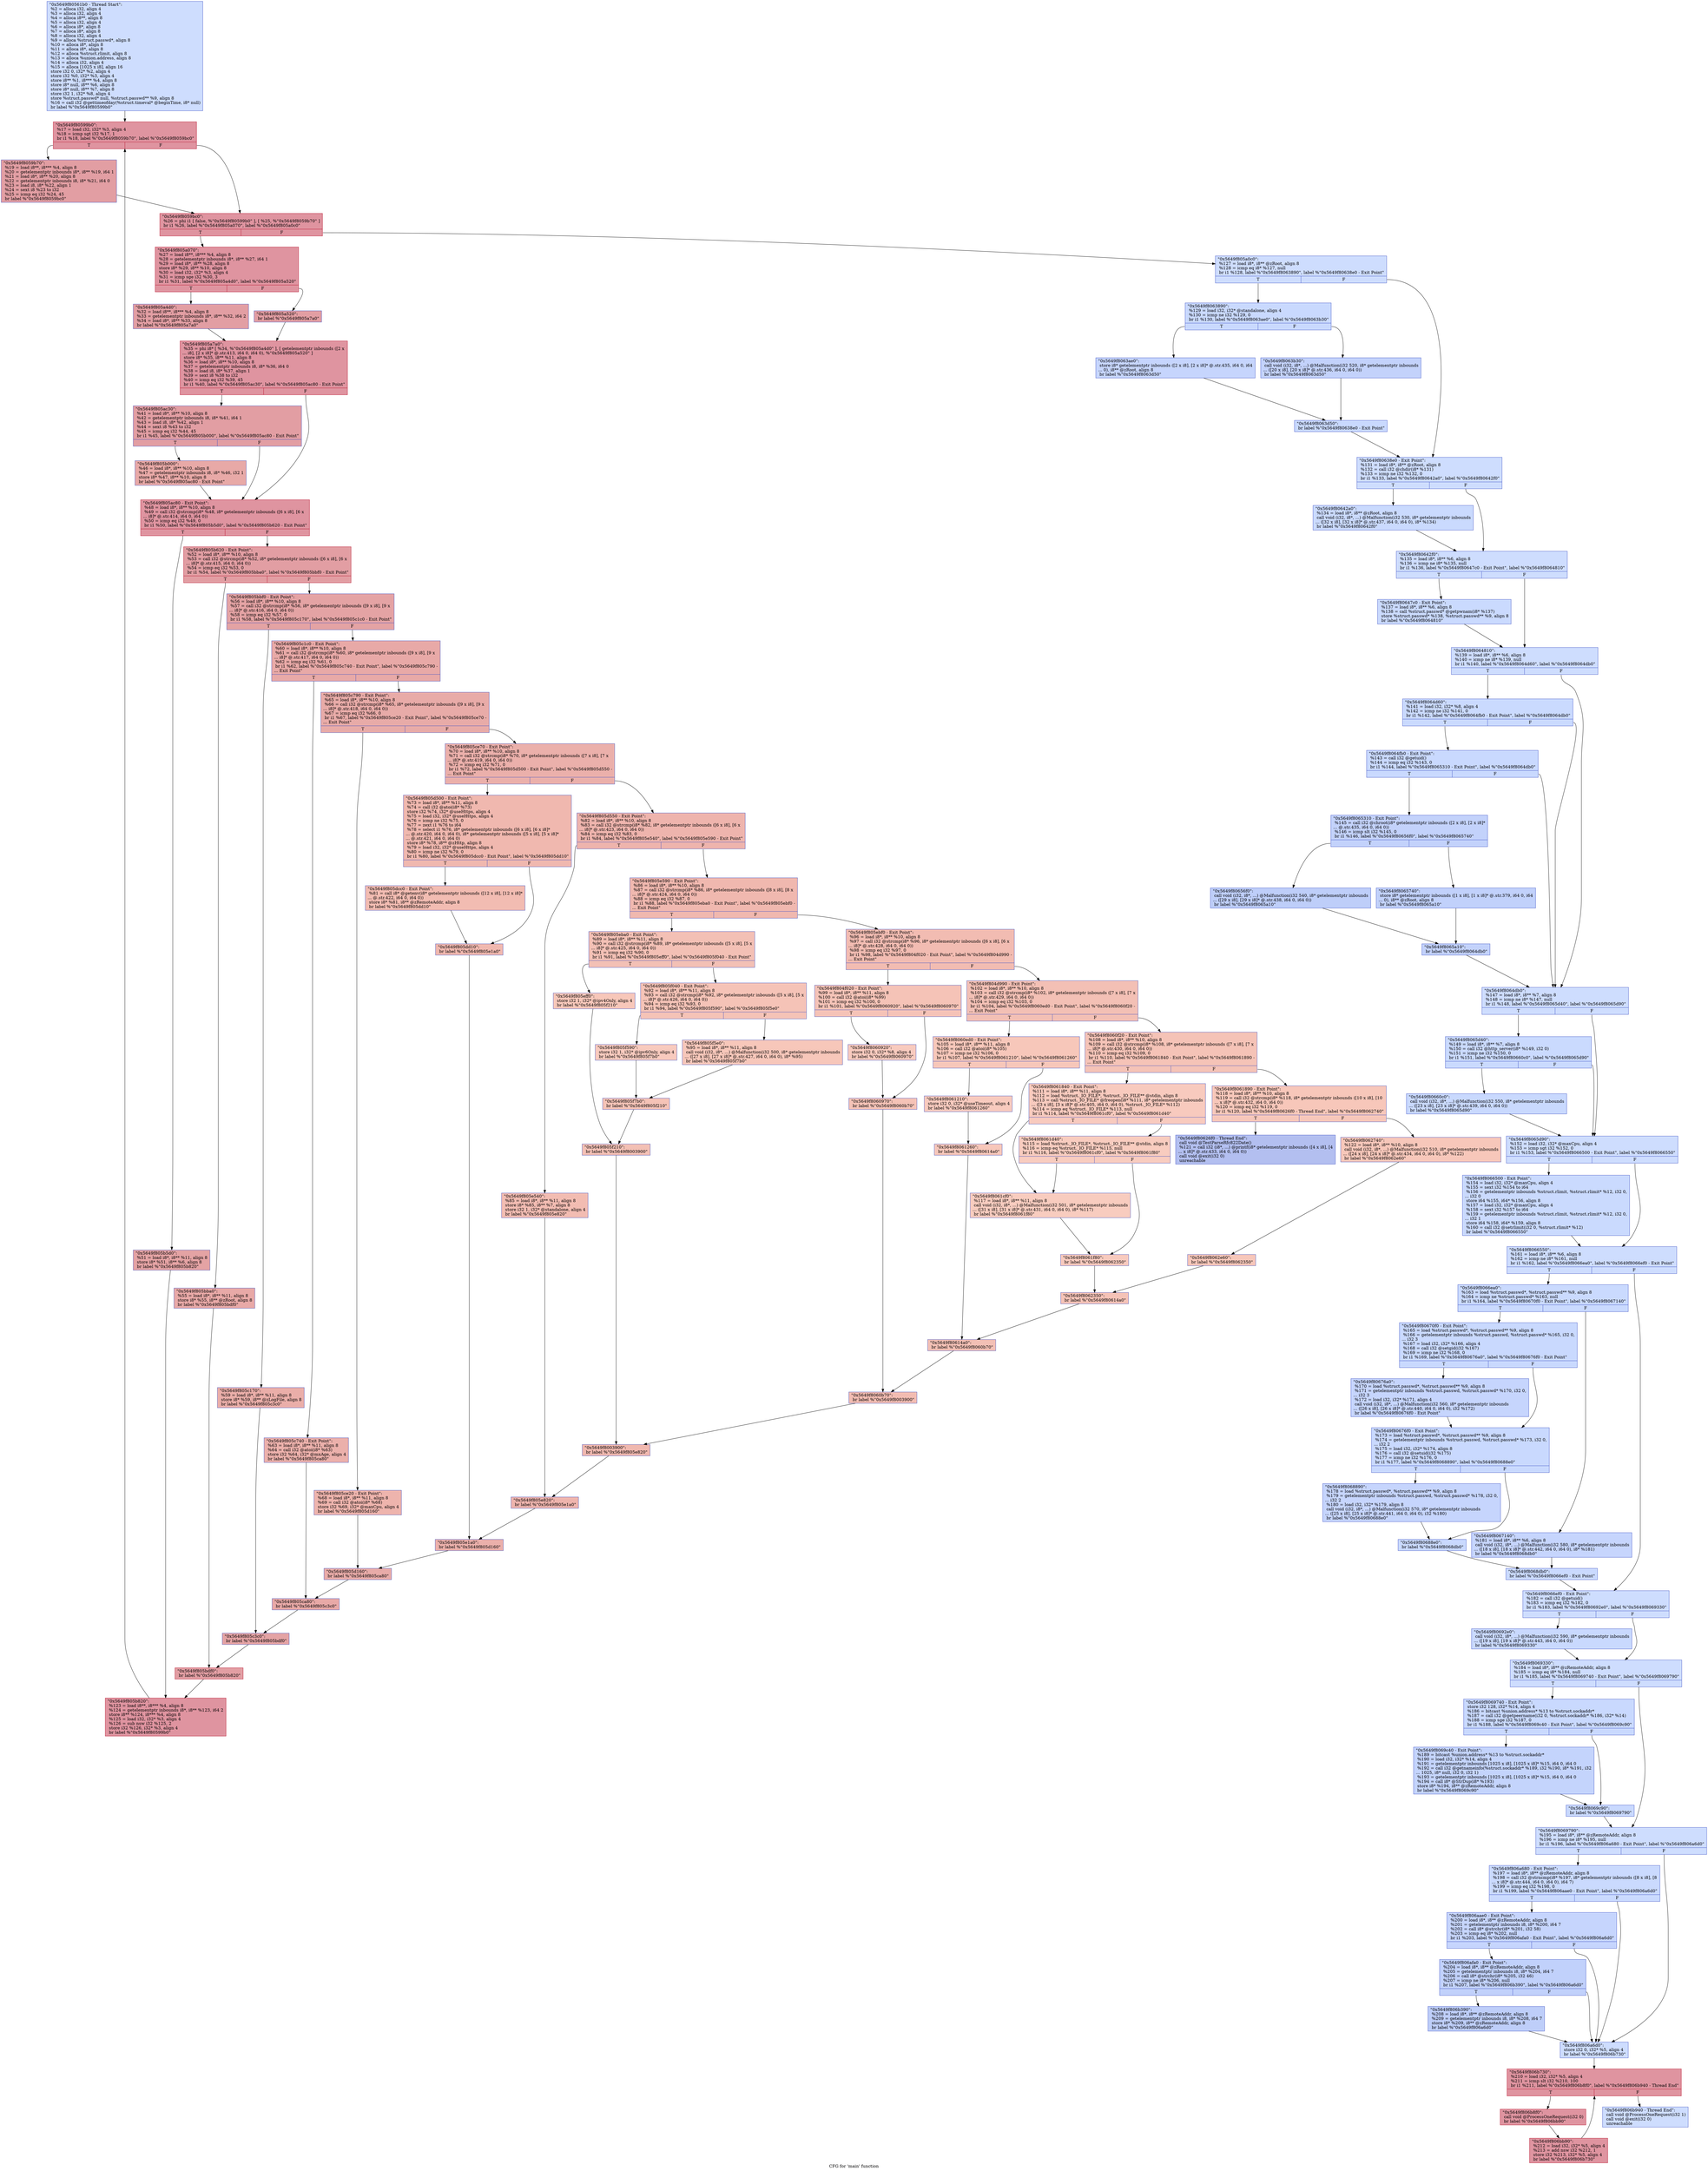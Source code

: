 digraph "CFG for 'main' function" {
	label="CFG for 'main' function";

	Node0x5649f80561b0 [shape=record,color="#3d50c3ff", style=filled, fillcolor="#8fb1fe70",label="{\"0x5649f80561b0 - Thread Start\":\l  %2 = alloca i32, align 4\l  %3 = alloca i32, align 4\l  %4 = alloca i8**, align 8\l  %5 = alloca i32, align 4\l  %6 = alloca i8*, align 8\l  %7 = alloca i8*, align 8\l  %8 = alloca i32, align 4\l  %9 = alloca %struct.passwd*, align 8\l  %10 = alloca i8*, align 8\l  %11 = alloca i8*, align 8\l  %12 = alloca %struct.rlimit, align 8\l  %13 = alloca %union.address, align 8\l  %14 = alloca i32, align 4\l  %15 = alloca [1025 x i8], align 16\l  store i32 0, i32* %2, align 4\l  store i32 %0, i32* %3, align 4\l  store i8** %1, i8*** %4, align 8\l  store i8* null, i8** %6, align 8\l  store i8* null, i8** %7, align 8\l  store i32 1, i32* %8, align 4\l  store %struct.passwd* null, %struct.passwd** %9, align 8\l  %16 = call i32 @gettimeofday(%struct.timeval* @beginTime, i8* null)\l  br label %\"0x5649f80599b0\"\l}"];
	Node0x5649f80561b0 -> Node0x5649f80599b0;
	Node0x5649f80599b0 [shape=record,color="#b70d28ff", style=filled, fillcolor="#b70d2870",label="{\"0x5649f80599b0\":                                 \l  %17 = load i32, i32* %3, align 4\l  %18 = icmp sgt i32 %17, 1\l  br i1 %18, label %\"0x5649f8059b70\", label %\"0x5649f8059bc0\"\l|{<s0>T|<s1>F}}"];
	Node0x5649f80599b0:s0 -> Node0x5649f8059b70;
	Node0x5649f80599b0:s1 -> Node0x5649f8059bc0;
	Node0x5649f8059b70 [shape=record,color="#3d50c3ff", style=filled, fillcolor="#be242e70",label="{\"0x5649f8059b70\":                                 \l  %19 = load i8**, i8*** %4, align 8\l  %20 = getelementptr inbounds i8*, i8** %19, i64 1\l  %21 = load i8*, i8** %20, align 8\l  %22 = getelementptr inbounds i8, i8* %21, i64 0\l  %23 = load i8, i8* %22, align 1\l  %24 = sext i8 %23 to i32\l  %25 = icmp eq i32 %24, 45\l  br label %\"0x5649f8059bc0\"\l}"];
	Node0x5649f8059b70 -> Node0x5649f8059bc0;
	Node0x5649f8059bc0 [shape=record,color="#b70d28ff", style=filled, fillcolor="#b70d2870",label="{\"0x5649f8059bc0\":                                 \l  %26 = phi i1 [ false, %\"0x5649f80599b0\" ], [ %25, %\"0x5649f8059b70\" ]\l  br i1 %26, label %\"0x5649f805a070\", label %\"0x5649f805a0c0\"\l|{<s0>T|<s1>F}}"];
	Node0x5649f8059bc0:s0 -> Node0x5649f805a070;
	Node0x5649f8059bc0:s1 -> Node0x5649f805a0c0;
	Node0x5649f805a070 [shape=record,color="#b70d28ff", style=filled, fillcolor="#b70d2870",label="{\"0x5649f805a070\":                                 \l  %27 = load i8**, i8*** %4, align 8\l  %28 = getelementptr inbounds i8*, i8** %27, i64 1\l  %29 = load i8*, i8** %28, align 8\l  store i8* %29, i8** %10, align 8\l  %30 = load i32, i32* %3, align 4\l  %31 = icmp sge i32 %30, 3\l  br i1 %31, label %\"0x5649f805a4d0\", label %\"0x5649f805a520\"\l|{<s0>T|<s1>F}}"];
	Node0x5649f805a070:s0 -> Node0x5649f805a4d0;
	Node0x5649f805a070:s1 -> Node0x5649f805a520;
	Node0x5649f805a4d0 [shape=record,color="#3d50c3ff", style=filled, fillcolor="#be242e70",label="{\"0x5649f805a4d0\":                                 \l  %32 = load i8**, i8*** %4, align 8\l  %33 = getelementptr inbounds i8*, i8** %32, i64 2\l  %34 = load i8*, i8** %33, align 8\l  br label %\"0x5649f805a7a0\"\l}"];
	Node0x5649f805a4d0 -> Node0x5649f805a7a0;
	Node0x5649f805a520 [shape=record,color="#3d50c3ff", style=filled, fillcolor="#be242e70",label="{\"0x5649f805a520\":                                 \l  br label %\"0x5649f805a7a0\"\l}"];
	Node0x5649f805a520 -> Node0x5649f805a7a0;
	Node0x5649f805a7a0 [shape=record,color="#b70d28ff", style=filled, fillcolor="#b70d2870",label="{\"0x5649f805a7a0\":                                 \l  %35 = phi i8* [ %34, %\"0x5649f805a4d0\" ], [ getelementptr inbounds ([2 x\l... i8], [2 x i8]* @.str.413, i64 0, i64 0), %\"0x5649f805a520\" ]\l  store i8* %35, i8** %11, align 8\l  %36 = load i8*, i8** %10, align 8\l  %37 = getelementptr inbounds i8, i8* %36, i64 0\l  %38 = load i8, i8* %37, align 1\l  %39 = sext i8 %38 to i32\l  %40 = icmp eq i32 %39, 45\l  br i1 %40, label %\"0x5649f805ac30\", label %\"0x5649f805ac80 - Exit Point\"\l|{<s0>T|<s1>F}}"];
	Node0x5649f805a7a0:s0 -> Node0x5649f805ac30;
	Node0x5649f805a7a0:s1 -> Node0x5649f805ac80;
	Node0x5649f805ac30 [shape=record,color="#3d50c3ff", style=filled, fillcolor="#be242e70",label="{\"0x5649f805ac30\":                                 \l  %41 = load i8*, i8** %10, align 8\l  %42 = getelementptr inbounds i8, i8* %41, i64 1\l  %43 = load i8, i8* %42, align 1\l  %44 = sext i8 %43 to i32\l  %45 = icmp eq i32 %44, 45\l  br i1 %45, label %\"0x5649f805b000\", label %\"0x5649f805ac80 - Exit Point\"\l|{<s0>T|<s1>F}}"];
	Node0x5649f805ac30:s0 -> Node0x5649f805b000;
	Node0x5649f805ac30:s1 -> Node0x5649f805ac80;
	Node0x5649f805b000 [shape=record,color="#3d50c3ff", style=filled, fillcolor="#ca3b3770",label="{\"0x5649f805b000\":                                 \l  %46 = load i8*, i8** %10, align 8\l  %47 = getelementptr inbounds i8, i8* %46, i32 1\l  store i8* %47, i8** %10, align 8\l  br label %\"0x5649f805ac80 - Exit Point\"\l}"];
	Node0x5649f805b000 -> Node0x5649f805ac80;
	Node0x5649f805ac80 [shape=record,color="#b70d28ff", style=filled, fillcolor="#b70d2870",label="{\"0x5649f805ac80 - Exit Point\":                    \l  %48 = load i8*, i8** %10, align 8\l  %49 = call i32 @strcmp(i8* %48, i8* getelementptr inbounds ([6 x i8], [6 x\l... i8]* @.str.414, i64 0, i64 0))\l  %50 = icmp eq i32 %49, 0\l  br i1 %50, label %\"0x5649f805b5d0\", label %\"0x5649f805b620 - Exit Point\"\l|{<s0>T|<s1>F}}"];
	Node0x5649f805ac80:s0 -> Node0x5649f805b5d0;
	Node0x5649f805ac80:s1 -> Node0x5649f805b620;
	Node0x5649f805b5d0 [shape=record,color="#3d50c3ff", style=filled, fillcolor="#c32e3170",label="{\"0x5649f805b5d0\":                                 \l  %51 = load i8*, i8** %11, align 8\l  store i8* %51, i8** %6, align 8\l  br label %\"0x5649f805b820\"\l}"];
	Node0x5649f805b5d0 -> Node0x5649f805b820;
	Node0x5649f805b620 [shape=record,color="#b70d28ff", style=filled, fillcolor="#be242e70",label="{\"0x5649f805b620 - Exit Point\":                    \l  %52 = load i8*, i8** %10, align 8\l  %53 = call i32 @strcmp(i8* %52, i8* getelementptr inbounds ([6 x i8], [6 x\l... i8]* @.str.415, i64 0, i64 0))\l  %54 = icmp eq i32 %53, 0\l  br i1 %54, label %\"0x5649f805bba0\", label %\"0x5649f805bbf0 - Exit Point\"\l|{<s0>T|<s1>F}}"];
	Node0x5649f805b620:s0 -> Node0x5649f805bba0;
	Node0x5649f805b620:s1 -> Node0x5649f805bbf0;
	Node0x5649f805bba0 [shape=record,color="#3d50c3ff", style=filled, fillcolor="#ca3b3770",label="{\"0x5649f805bba0\":                                 \l  %55 = load i8*, i8** %11, align 8\l  store i8* %55, i8** @zRoot, align 8\l  br label %\"0x5649f805bdf0\"\l}"];
	Node0x5649f805bba0 -> Node0x5649f805bdf0;
	Node0x5649f805bbf0 [shape=record,color="#3d50c3ff", style=filled, fillcolor="#c32e3170",label="{\"0x5649f805bbf0 - Exit Point\":                    \l  %56 = load i8*, i8** %10, align 8\l  %57 = call i32 @strcmp(i8* %56, i8* getelementptr inbounds ([9 x i8], [9 x\l... i8]* @.str.416, i64 0, i64 0))\l  %58 = icmp eq i32 %57, 0\l  br i1 %58, label %\"0x5649f805c170\", label %\"0x5649f805c1c0 - Exit Point\"\l|{<s0>T|<s1>F}}"];
	Node0x5649f805bbf0:s0 -> Node0x5649f805c170;
	Node0x5649f805bbf0:s1 -> Node0x5649f805c1c0;
	Node0x5649f805c170 [shape=record,color="#3d50c3ff", style=filled, fillcolor="#d0473d70",label="{\"0x5649f805c170\":                                 \l  %59 = load i8*, i8** %11, align 8\l  store i8* %59, i8** @zLogFile, align 8\l  br label %\"0x5649f805c3c0\"\l}"];
	Node0x5649f805c170 -> Node0x5649f805c3c0;
	Node0x5649f805c1c0 [shape=record,color="#3d50c3ff", style=filled, fillcolor="#ca3b3770",label="{\"0x5649f805c1c0 - Exit Point\":                    \l  %60 = load i8*, i8** %10, align 8\l  %61 = call i32 @strcmp(i8* %60, i8* getelementptr inbounds ([9 x i8], [9 x\l... i8]* @.str.417, i64 0, i64 0))\l  %62 = icmp eq i32 %61, 0\l  br i1 %62, label %\"0x5649f805c740 - Exit Point\", label %\"0x5649f805c790 -\l... Exit Point\"\l|{<s0>T|<s1>F}}"];
	Node0x5649f805c1c0:s0 -> Node0x5649f805c740;
	Node0x5649f805c1c0:s1 -> Node0x5649f805c790;
	Node0x5649f805c740 [shape=record,color="#3d50c3ff", style=filled, fillcolor="#d24b4070",label="{\"0x5649f805c740 - Exit Point\":                    \l  %63 = load i8*, i8** %11, align 8\l  %64 = call i32 @atoi(i8* %63)\l  store i32 %64, i32* @mxAge, align 4\l  br label %\"0x5649f805ca80\"\l}"];
	Node0x5649f805c740 -> Node0x5649f805ca80;
	Node0x5649f805c790 [shape=record,color="#3d50c3ff", style=filled, fillcolor="#cc403a70",label="{\"0x5649f805c790 - Exit Point\":                    \l  %65 = load i8*, i8** %10, align 8\l  %66 = call i32 @strcmp(i8* %65, i8* getelementptr inbounds ([9 x i8], [9 x\l... i8]* @.str.418, i64 0, i64 0))\l  %67 = icmp eq i32 %66, 0\l  br i1 %67, label %\"0x5649f805ce20 - Exit Point\", label %\"0x5649f805ce70 -\l... Exit Point\"\l|{<s0>T|<s1>F}}"];
	Node0x5649f805c790:s0 -> Node0x5649f805ce20;
	Node0x5649f805c790:s1 -> Node0x5649f805ce70;
	Node0x5649f805ce20 [shape=record,color="#3d50c3ff", style=filled, fillcolor="#d8564670",label="{\"0x5649f805ce20 - Exit Point\":                    \l  %68 = load i8*, i8** %11, align 8\l  %69 = call i32 @atoi(i8* %68)\l  store i32 %69, i32* @maxCpu, align 4\l  br label %\"0x5649f805d160\"\l}"];
	Node0x5649f805ce20 -> Node0x5649f805d160;
	Node0x5649f805ce70 [shape=record,color="#3d50c3ff", style=filled, fillcolor="#d24b4070",label="{\"0x5649f805ce70 - Exit Point\":                    \l  %70 = load i8*, i8** %10, align 8\l  %71 = call i32 @strcmp(i8* %70, i8* getelementptr inbounds ([7 x i8], [7 x\l... i8]* @.str.419, i64 0, i64 0))\l  %72 = icmp eq i32 %71, 0\l  br i1 %72, label %\"0x5649f805d500 - Exit Point\", label %\"0x5649f805d550 -\l... Exit Point\"\l|{<s0>T|<s1>F}}"];
	Node0x5649f805ce70:s0 -> Node0x5649f805d500;
	Node0x5649f805ce70:s1 -> Node0x5649f805d550;
	Node0x5649f805d500 [shape=record,color="#3d50c3ff", style=filled, fillcolor="#dc5d4a70",label="{\"0x5649f805d500 - Exit Point\":                    \l  %73 = load i8*, i8** %11, align 8\l  %74 = call i32 @atoi(i8* %73)\l  store i32 %74, i32* @useHttps, align 4\l  %75 = load i32, i32* @useHttps, align 4\l  %76 = icmp ne i32 %75, 0\l  %77 = zext i1 %76 to i64\l  %78 = select i1 %76, i8* getelementptr inbounds ([6 x i8], [6 x i8]*\l... @.str.420, i64 0, i64 0), i8* getelementptr inbounds ([5 x i8], [5 x i8]*\l... @.str.421, i64 0, i64 0)\l  store i8* %78, i8** @zHttp, align 8\l  %79 = load i32, i32* @useHttps, align 4\l  %80 = icmp ne i32 %79, 0\l  br i1 %80, label %\"0x5649f805dcc0 - Exit Point\", label %\"0x5649f805dd10\"\l|{<s0>T|<s1>F}}"];
	Node0x5649f805d500:s0 -> Node0x5649f805dcc0;
	Node0x5649f805d500:s1 -> Node0x5649f805dd10;
	Node0x5649f805dcc0 [shape=record,color="#3d50c3ff", style=filled, fillcolor="#e1675170",label="{\"0x5649f805dcc0 - Exit Point\":                    \l  %81 = call i8* @getenv(i8* getelementptr inbounds ([12 x i8], [12 x i8]*\l... @.str.422, i64 0, i64 0))\l  store i8* %81, i8** @zRemoteAddr, align 8\l  br label %\"0x5649f805dd10\"\l}"];
	Node0x5649f805dcc0 -> Node0x5649f805dd10;
	Node0x5649f805dd10 [shape=record,color="#3d50c3ff", style=filled, fillcolor="#dc5d4a70",label="{\"0x5649f805dd10\":                                 \l  br label %\"0x5649f805e1a0\"\l}"];
	Node0x5649f805dd10 -> Node0x5649f805e1a0;
	Node0x5649f805d550 [shape=record,color="#3d50c3ff", style=filled, fillcolor="#d8564670",label="{\"0x5649f805d550 - Exit Point\":                    \l  %82 = load i8*, i8** %10, align 8\l  %83 = call i32 @strcmp(i8* %82, i8* getelementptr inbounds ([6 x i8], [6 x\l... i8]* @.str.423, i64 0, i64 0))\l  %84 = icmp eq i32 %83, 0\l  br i1 %84, label %\"0x5649f805e540\", label %\"0x5649f805e590 - Exit Point\"\l|{<s0>T|<s1>F}}"];
	Node0x5649f805d550:s0 -> Node0x5649f805e540;
	Node0x5649f805d550:s1 -> Node0x5649f805e590;
	Node0x5649f805e540 [shape=record,color="#3d50c3ff", style=filled, fillcolor="#e1675170",label="{\"0x5649f805e540\":                                 \l  %85 = load i8*, i8** %11, align 8\l  store i8* %85, i8** %7, align 8\l  store i32 1, i32* @standalone, align 4\l  br label %\"0x5649f805e820\"\l}"];
	Node0x5649f805e540 -> Node0x5649f805e820;
	Node0x5649f805e590 [shape=record,color="#3d50c3ff", style=filled, fillcolor="#dc5d4a70",label="{\"0x5649f805e590 - Exit Point\":                    \l  %86 = load i8*, i8** %10, align 8\l  %87 = call i32 @strcmp(i8* %86, i8* getelementptr inbounds ([8 x i8], [8 x\l... i8]* @.str.424, i64 0, i64 0))\l  %88 = icmp eq i32 %87, 0\l  br i1 %88, label %\"0x5649f805eba0 - Exit Point\", label %\"0x5649f805ebf0 -\l... Exit Point\"\l|{<s0>T|<s1>F}}"];
	Node0x5649f805e590:s0 -> Node0x5649f805eba0;
	Node0x5649f805e590:s1 -> Node0x5649f805ebf0;
	Node0x5649f805eba0 [shape=record,color="#3d50c3ff", style=filled, fillcolor="#e5705870",label="{\"0x5649f805eba0 - Exit Point\":                    \l  %89 = load i8*, i8** %11, align 8\l  %90 = call i32 @strcmp(i8* %89, i8* getelementptr inbounds ([5 x i8], [5 x\l... i8]* @.str.425, i64 0, i64 0))\l  %91 = icmp eq i32 %90, 0\l  br i1 %91, label %\"0x5649f805eff0\", label %\"0x5649f805f040 - Exit Point\"\l|{<s0>T|<s1>F}}"];
	Node0x5649f805eba0:s0 -> Node0x5649f805eff0;
	Node0x5649f805eba0:s1 -> Node0x5649f805f040;
	Node0x5649f805eff0 [shape=record,color="#3d50c3ff", style=filled, fillcolor="#ec7f6370",label="{\"0x5649f805eff0\":                                 \l  store i32 1, i32* @ipv4Only, align 4\l  br label %\"0x5649f805f210\"\l}"];
	Node0x5649f805eff0 -> Node0x5649f805f210;
	Node0x5649f805f040 [shape=record,color="#3d50c3ff", style=filled, fillcolor="#e8765c70",label="{\"0x5649f805f040 - Exit Point\":                    \l  %92 = load i8*, i8** %11, align 8\l  %93 = call i32 @strcmp(i8* %92, i8* getelementptr inbounds ([5 x i8], [5 x\l... i8]* @.str.426, i64 0, i64 0))\l  %94 = icmp eq i32 %93, 0\l  br i1 %94, label %\"0x5649f805f590\", label %\"0x5649f805f5e0\"\l|{<s0>T|<s1>F}}"];
	Node0x5649f805f040:s0 -> Node0x5649f805f590;
	Node0x5649f805f040:s1 -> Node0x5649f805f5e0;
	Node0x5649f805f590 [shape=record,color="#3d50c3ff", style=filled, fillcolor="#ef886b70",label="{\"0x5649f805f590\":                                 \l  store i32 1, i32* @ipv6Only, align 4\l  br label %\"0x5649f805f7b0\"\l}"];
	Node0x5649f805f590 -> Node0x5649f805f7b0;
	Node0x5649f805f5e0 [shape=record,color="#3d50c3ff", style=filled, fillcolor="#ec7f6370",label="{\"0x5649f805f5e0\":                                 \l  %95 = load i8*, i8** %11, align 8\l  call void (i32, i8*, ...) @Malfunction(i32 500, i8* getelementptr inbounds\l... ([27 x i8], [27 x i8]* @.str.427, i64 0, i64 0), i8* %95)\l  br label %\"0x5649f805f7b0\"\l}"];
	Node0x5649f805f5e0 -> Node0x5649f805f7b0;
	Node0x5649f805f7b0 [shape=record,color="#3d50c3ff", style=filled, fillcolor="#e8765c70",label="{\"0x5649f805f7b0\":                                 \l  br label %\"0x5649f805f210\"\l}"];
	Node0x5649f805f7b0 -> Node0x5649f805f210;
	Node0x5649f805f210 [shape=record,color="#3d50c3ff", style=filled, fillcolor="#e5705870",label="{\"0x5649f805f210\":                                 \l  br label %\"0x5649f8003900\"\l}"];
	Node0x5649f805f210 -> Node0x5649f8003900;
	Node0x5649f805ebf0 [shape=record,color="#3d50c3ff", style=filled, fillcolor="#e1675170",label="{\"0x5649f805ebf0 - Exit Point\":                    \l  %96 = load i8*, i8** %10, align 8\l  %97 = call i32 @strcmp(i8* %96, i8* getelementptr inbounds ([6 x i8], [6 x\l... i8]* @.str.428, i64 0, i64 0))\l  %98 = icmp eq i32 %97, 0\l  br i1 %98, label %\"0x5649f804f020 - Exit Point\", label %\"0x5649f804d990 -\l... Exit Point\"\l|{<s0>T|<s1>F}}"];
	Node0x5649f805ebf0:s0 -> Node0x5649f804f020;
	Node0x5649f805ebf0:s1 -> Node0x5649f804d990;
	Node0x5649f804f020 [shape=record,color="#3d50c3ff", style=filled, fillcolor="#e8765c70",label="{\"0x5649f804f020 - Exit Point\":                    \l  %99 = load i8*, i8** %11, align 8\l  %100 = call i32 @atoi(i8* %99)\l  %101 = icmp eq i32 %100, 0\l  br i1 %101, label %\"0x5649f8060920\", label %\"0x5649f8060970\"\l|{<s0>T|<s1>F}}"];
	Node0x5649f804f020:s0 -> Node0x5649f8060920;
	Node0x5649f804f020:s1 -> Node0x5649f8060970;
	Node0x5649f8060920 [shape=record,color="#3d50c3ff", style=filled, fillcolor="#ef886b70",label="{\"0x5649f8060920\":                                 \l  store i32 0, i32* %8, align 4\l  br label %\"0x5649f8060970\"\l}"];
	Node0x5649f8060920 -> Node0x5649f8060970;
	Node0x5649f8060970 [shape=record,color="#3d50c3ff", style=filled, fillcolor="#e8765c70",label="{\"0x5649f8060970\":                                 \l  br label %\"0x5649f8060b70\"\l}"];
	Node0x5649f8060970 -> Node0x5649f8060b70;
	Node0x5649f804d990 [shape=record,color="#3d50c3ff", style=filled, fillcolor="#e5705870",label="{\"0x5649f804d990 - Exit Point\":                    \l  %102 = load i8*, i8** %10, align 8\l  %103 = call i32 @strcmp(i8* %102, i8* getelementptr inbounds ([7 x i8], [7 x\l... i8]* @.str.429, i64 0, i64 0))\l  %104 = icmp eq i32 %103, 0\l  br i1 %104, label %\"0x5649f8060ed0 - Exit Point\", label %\"0x5649f8060f20 -\l... Exit Point\"\l|{<s0>T|<s1>F}}"];
	Node0x5649f804d990:s0 -> Node0x5649f8060ed0;
	Node0x5649f804d990:s1 -> Node0x5649f8060f20;
	Node0x5649f8060ed0 [shape=record,color="#3d50c3ff", style=filled, fillcolor="#ec7f6370",label="{\"0x5649f8060ed0 - Exit Point\":                    \l  %105 = load i8*, i8** %11, align 8\l  %106 = call i32 @atoi(i8* %105)\l  %107 = icmp ne i32 %106, 0\l  br i1 %107, label %\"0x5649f8061210\", label %\"0x5649f8061260\"\l|{<s0>T|<s1>F}}"];
	Node0x5649f8060ed0:s0 -> Node0x5649f8061210;
	Node0x5649f8060ed0:s1 -> Node0x5649f8061260;
	Node0x5649f8061210 [shape=record,color="#3d50c3ff", style=filled, fillcolor="#ef886b70",label="{\"0x5649f8061210\":                                 \l  store i32 0, i32* @useTimeout, align 4\l  br label %\"0x5649f8061260\"\l}"];
	Node0x5649f8061210 -> Node0x5649f8061260;
	Node0x5649f8061260 [shape=record,color="#3d50c3ff", style=filled, fillcolor="#ec7f6370",label="{\"0x5649f8061260\":                                 \l  br label %\"0x5649f80614a0\"\l}"];
	Node0x5649f8061260 -> Node0x5649f80614a0;
	Node0x5649f8060f20 [shape=record,color="#3d50c3ff", style=filled, fillcolor="#e8765c70",label="{\"0x5649f8060f20 - Exit Point\":                    \l  %108 = load i8*, i8** %10, align 8\l  %109 = call i32 @strcmp(i8* %108, i8* getelementptr inbounds ([7 x i8], [7 x\l... i8]* @.str.430, i64 0, i64 0))\l  %110 = icmp eq i32 %109, 0\l  br i1 %110, label %\"0x5649f8061840 - Exit Point\", label %\"0x5649f8061890 -\l... Exit Point\"\l|{<s0>T|<s1>F}}"];
	Node0x5649f8060f20:s0 -> Node0x5649f8061840;
	Node0x5649f8060f20:s1 -> Node0x5649f8061890;
	Node0x5649f8061840 [shape=record,color="#3d50c3ff", style=filled, fillcolor="#ef886b70",label="{\"0x5649f8061840 - Exit Point\":                    \l  %111 = load i8*, i8** %11, align 8\l  %112 = load %struct._IO_FILE*, %struct._IO_FILE** @stdin, align 8\l  %113 = call %struct._IO_FILE* @freopen(i8* %111, i8* getelementptr inbounds\l... ([3 x i8], [3 x i8]* @.str.405, i64 0, i64 0), %struct._IO_FILE* %112)\l  %114 = icmp eq %struct._IO_FILE* %113, null\l  br i1 %114, label %\"0x5649f8061cf0\", label %\"0x5649f8061d40\"\l|{<s0>T|<s1>F}}"];
	Node0x5649f8061840:s0 -> Node0x5649f8061cf0;
	Node0x5649f8061840:s1 -> Node0x5649f8061d40;
	Node0x5649f8061d40 [shape=record,color="#3d50c3ff", style=filled, fillcolor="#f08b6e70",label="{\"0x5649f8061d40\":                                 \l  %115 = load %struct._IO_FILE*, %struct._IO_FILE** @stdin, align 8\l  %116 = icmp eq %struct._IO_FILE* %115, null\l  br i1 %116, label %\"0x5649f8061cf0\", label %\"0x5649f8061f80\"\l|{<s0>T|<s1>F}}"];
	Node0x5649f8061d40:s0 -> Node0x5649f8061cf0;
	Node0x5649f8061d40:s1 -> Node0x5649f8061f80;
	Node0x5649f8061cf0 [shape=record,color="#3d50c3ff", style=filled, fillcolor="#f08b6e70",label="{\"0x5649f8061cf0\":                                 \l  %117 = load i8*, i8** %11, align 8\l  call void (i32, i8*, ...) @Malfunction(i32 501, i8* getelementptr inbounds\l... ([31 x i8], [31 x i8]* @.str.431, i64 0, i64 0), i8* %117)\l  br label %\"0x5649f8061f80\"\l}"];
	Node0x5649f8061cf0 -> Node0x5649f8061f80;
	Node0x5649f8061f80 [shape=record,color="#3d50c3ff", style=filled, fillcolor="#ef886b70",label="{\"0x5649f8061f80\":                                 \l  br label %\"0x5649f8062350\"\l}"];
	Node0x5649f8061f80 -> Node0x5649f8062350;
	Node0x5649f8061890 [shape=record,color="#3d50c3ff", style=filled, fillcolor="#ec7f6370",label="{\"0x5649f8061890 - Exit Point\":                    \l  %118 = load i8*, i8** %10, align 8\l  %119 = call i32 @strcmp(i8* %118, i8* getelementptr inbounds ([10 x i8], [10\l... x i8]* @.str.432, i64 0, i64 0))\l  %120 = icmp eq i32 %119, 0\l  br i1 %120, label %\"0x5649f80626f0 - Thread End\", label %\"0x5649f8062740\"\l|{<s0>T|<s1>F}}"];
	Node0x5649f8061890:s0 -> Node0x5649f80626f0;
	Node0x5649f8061890:s1 -> Node0x5649f8062740;
	Node0x5649f80626f0 [shape=record,color="#3d50c3ff", style=filled, fillcolor="#536edd70",label="{\"0x5649f80626f0 - Thread End\":                    \l  call void @TestParseRfc822Date()\l  %121 = call i32 (i8*, ...) @printf(i8* getelementptr inbounds ([4 x i8], [4\l... x i8]* @.str.433, i64 0, i64 0))\l  call void @exit(i32 0)\l  unreachable\l}"];
	Node0x5649f8062740 [shape=record,color="#3d50c3ff", style=filled, fillcolor="#ec7f6370",label="{\"0x5649f8062740\":                                 \l  %122 = load i8*, i8** %10, align 8\l  call void (i32, i8*, ...) @Malfunction(i32 510, i8* getelementptr inbounds\l... ([24 x i8], [24 x i8]* @.str.434, i64 0, i64 0), i8* %122)\l  br label %\"0x5649f8062e60\"\l}"];
	Node0x5649f8062740 -> Node0x5649f8062e60;
	Node0x5649f8062e60 [shape=record,color="#3d50c3ff", style=filled, fillcolor="#ec7f6370",label="{\"0x5649f8062e60\":                                 \l  br label %\"0x5649f8062350\"\l}"];
	Node0x5649f8062e60 -> Node0x5649f8062350;
	Node0x5649f8062350 [shape=record,color="#3d50c3ff", style=filled, fillcolor="#e8765c70",label="{\"0x5649f8062350\":                                 \l  br label %\"0x5649f80614a0\"\l}"];
	Node0x5649f8062350 -> Node0x5649f80614a0;
	Node0x5649f80614a0 [shape=record,color="#3d50c3ff", style=filled, fillcolor="#e5705870",label="{\"0x5649f80614a0\":                                 \l  br label %\"0x5649f8060b70\"\l}"];
	Node0x5649f80614a0 -> Node0x5649f8060b70;
	Node0x5649f8060b70 [shape=record,color="#3d50c3ff", style=filled, fillcolor="#e1675170",label="{\"0x5649f8060b70\":                                 \l  br label %\"0x5649f8003900\"\l}"];
	Node0x5649f8060b70 -> Node0x5649f8003900;
	Node0x5649f8003900 [shape=record,color="#3d50c3ff", style=filled, fillcolor="#dc5d4a70",label="{\"0x5649f8003900\":                                 \l  br label %\"0x5649f805e820\"\l}"];
	Node0x5649f8003900 -> Node0x5649f805e820;
	Node0x5649f805e820 [shape=record,color="#3d50c3ff", style=filled, fillcolor="#d8564670",label="{\"0x5649f805e820\":                                 \l  br label %\"0x5649f805e1a0\"\l}"];
	Node0x5649f805e820 -> Node0x5649f805e1a0;
	Node0x5649f805e1a0 [shape=record,color="#3d50c3ff", style=filled, fillcolor="#d24b4070",label="{\"0x5649f805e1a0\":                                 \l  br label %\"0x5649f805d160\"\l}"];
	Node0x5649f805e1a0 -> Node0x5649f805d160;
	Node0x5649f805d160 [shape=record,color="#3d50c3ff", style=filled, fillcolor="#cc403a70",label="{\"0x5649f805d160\":                                 \l  br label %\"0x5649f805ca80\"\l}"];
	Node0x5649f805d160 -> Node0x5649f805ca80;
	Node0x5649f805ca80 [shape=record,color="#3d50c3ff", style=filled, fillcolor="#ca3b3770",label="{\"0x5649f805ca80\":                                 \l  br label %\"0x5649f805c3c0\"\l}"];
	Node0x5649f805ca80 -> Node0x5649f805c3c0;
	Node0x5649f805c3c0 [shape=record,color="#3d50c3ff", style=filled, fillcolor="#c32e3170",label="{\"0x5649f805c3c0\":                                 \l  br label %\"0x5649f805bdf0\"\l}"];
	Node0x5649f805c3c0 -> Node0x5649f805bdf0;
	Node0x5649f805bdf0 [shape=record,color="#b70d28ff", style=filled, fillcolor="#be242e70",label="{\"0x5649f805bdf0\":                                 \l  br label %\"0x5649f805b820\"\l}"];
	Node0x5649f805bdf0 -> Node0x5649f805b820;
	Node0x5649f805b820 [shape=record,color="#b70d28ff", style=filled, fillcolor="#b70d2870",label="{\"0x5649f805b820\":                                 \l  %123 = load i8**, i8*** %4, align 8\l  %124 = getelementptr inbounds i8*, i8** %123, i64 2\l  store i8** %124, i8*** %4, align 8\l  %125 = load i32, i32* %3, align 4\l  %126 = sub nsw i32 %125, 2\l  store i32 %126, i32* %3, align 4\l  br label %\"0x5649f80599b0\"\l}"];
	Node0x5649f805b820 -> Node0x5649f80599b0;
	Node0x5649f805a0c0 [shape=record,color="#3d50c3ff", style=filled, fillcolor="#8fb1fe70",label="{\"0x5649f805a0c0\":                                 \l  %127 = load i8*, i8** @zRoot, align 8\l  %128 = icmp eq i8* %127, null\l  br i1 %128, label %\"0x5649f8063890\", label %\"0x5649f80638e0 - Exit Point\"\l|{<s0>T|<s1>F}}"];
	Node0x5649f805a0c0:s0 -> Node0x5649f8063890;
	Node0x5649f805a0c0:s1 -> Node0x5649f80638e0;
	Node0x5649f8063890 [shape=record,color="#3d50c3ff", style=filled, fillcolor="#85a8fc70",label="{\"0x5649f8063890\":                                 \l  %129 = load i32, i32* @standalone, align 4\l  %130 = icmp ne i32 %129, 0\l  br i1 %130, label %\"0x5649f8063ae0\", label %\"0x5649f8063b30\"\l|{<s0>T|<s1>F}}"];
	Node0x5649f8063890:s0 -> Node0x5649f8063ae0;
	Node0x5649f8063890:s1 -> Node0x5649f8063b30;
	Node0x5649f8063ae0 [shape=record,color="#3d50c3ff", style=filled, fillcolor="#7ea1fa70",label="{\"0x5649f8063ae0\":                                 \l  store i8* getelementptr inbounds ([2 x i8], [2 x i8]* @.str.435, i64 0, i64\l... 0), i8** @zRoot, align 8\l  br label %\"0x5649f8063d50\"\l}"];
	Node0x5649f8063ae0 -> Node0x5649f8063d50;
	Node0x5649f8063b30 [shape=record,color="#3d50c3ff", style=filled, fillcolor="#779af770",label="{\"0x5649f8063b30\":                                 \l  call void (i32, i8*, ...) @Malfunction(i32 520, i8* getelementptr inbounds\l... ([20 x i8], [20 x i8]* @.str.436, i64 0, i64 0))\l  br label %\"0x5649f8063d50\"\l}"];
	Node0x5649f8063b30 -> Node0x5649f8063d50;
	Node0x5649f8063d50 [shape=record,color="#3d50c3ff", style=filled, fillcolor="#85a8fc70",label="{\"0x5649f8063d50\":                                 \l  br label %\"0x5649f80638e0 - Exit Point\"\l}"];
	Node0x5649f8063d50 -> Node0x5649f80638e0;
	Node0x5649f80638e0 [shape=record,color="#3d50c3ff", style=filled, fillcolor="#8fb1fe70",label="{\"0x5649f80638e0 - Exit Point\":                    \l  %131 = load i8*, i8** @zRoot, align 8\l  %132 = call i32 @chdir(i8* %131)\l  %133 = icmp ne i32 %132, 0\l  br i1 %133, label %\"0x5649f80642a0\", label %\"0x5649f80642f0\"\l|{<s0>T|<s1>F}}"];
	Node0x5649f80638e0:s0 -> Node0x5649f80642a0;
	Node0x5649f80638e0:s1 -> Node0x5649f80642f0;
	Node0x5649f80642a0 [shape=record,color="#3d50c3ff", style=filled, fillcolor="#88abfd70",label="{\"0x5649f80642a0\":                                 \l  %134 = load i8*, i8** @zRoot, align 8\l  call void (i32, i8*, ...) @Malfunction(i32 530, i8* getelementptr inbounds\l... ([32 x i8], [32 x i8]* @.str.437, i64 0, i64 0), i8* %134)\l  br label %\"0x5649f80642f0\"\l}"];
	Node0x5649f80642a0 -> Node0x5649f80642f0;
	Node0x5649f80642f0 [shape=record,color="#3d50c3ff", style=filled, fillcolor="#8fb1fe70",label="{\"0x5649f80642f0\":                                 \l  %135 = load i8*, i8** %6, align 8\l  %136 = icmp ne i8* %135, null\l  br i1 %136, label %\"0x5649f80647c0 - Exit Point\", label %\"0x5649f8064810\"\l|{<s0>T|<s1>F}}"];
	Node0x5649f80642f0:s0 -> Node0x5649f80647c0;
	Node0x5649f80642f0:s1 -> Node0x5649f8064810;
	Node0x5649f80647c0 [shape=record,color="#3d50c3ff", style=filled, fillcolor="#88abfd70",label="{\"0x5649f80647c0 - Exit Point\":                    \l  %137 = load i8*, i8** %6, align 8\l  %138 = call %struct.passwd* @getpwnam(i8* %137)\l  store %struct.passwd* %138, %struct.passwd** %9, align 8\l  br label %\"0x5649f8064810\"\l}"];
	Node0x5649f80647c0 -> Node0x5649f8064810;
	Node0x5649f8064810 [shape=record,color="#3d50c3ff", style=filled, fillcolor="#8fb1fe70",label="{\"0x5649f8064810\":                                 \l  %139 = load i8*, i8** %6, align 8\l  %140 = icmp ne i8* %139, null\l  br i1 %140, label %\"0x5649f8064d60\", label %\"0x5649f8064db0\"\l|{<s0>T|<s1>F}}"];
	Node0x5649f8064810:s0 -> Node0x5649f8064d60;
	Node0x5649f8064810:s1 -> Node0x5649f8064db0;
	Node0x5649f8064d60 [shape=record,color="#3d50c3ff", style=filled, fillcolor="#88abfd70",label="{\"0x5649f8064d60\":                                 \l  %141 = load i32, i32* %8, align 4\l  %142 = icmp ne i32 %141, 0\l  br i1 %142, label %\"0x5649f8064fb0 - Exit Point\", label %\"0x5649f8064db0\"\l|{<s0>T|<s1>F}}"];
	Node0x5649f8064d60:s0 -> Node0x5649f8064fb0;
	Node0x5649f8064d60:s1 -> Node0x5649f8064db0;
	Node0x5649f8064fb0 [shape=record,color="#3d50c3ff", style=filled, fillcolor="#85a8fc70",label="{\"0x5649f8064fb0 - Exit Point\":                    \l  %143 = call i32 @getuid()\l  %144 = icmp eq i32 %143, 0\l  br i1 %144, label %\"0x5649f8065310 - Exit Point\", label %\"0x5649f8064db0\"\l|{<s0>T|<s1>F}}"];
	Node0x5649f8064fb0:s0 -> Node0x5649f8065310;
	Node0x5649f8064fb0:s1 -> Node0x5649f8064db0;
	Node0x5649f8065310 [shape=record,color="#3d50c3ff", style=filled, fillcolor="#779af770",label="{\"0x5649f8065310 - Exit Point\":                    \l  %145 = call i32 @chroot(i8* getelementptr inbounds ([2 x i8], [2 x i8]*\l... @.str.435, i64 0, i64 0))\l  %146 = icmp slt i32 %145, 0\l  br i1 %146, label %\"0x5649f80656f0\", label %\"0x5649f8065740\"\l|{<s0>T|<s1>F}}"];
	Node0x5649f8065310:s0 -> Node0x5649f80656f0;
	Node0x5649f8065310:s1 -> Node0x5649f8065740;
	Node0x5649f80656f0 [shape=record,color="#3d50c3ff", style=filled, fillcolor="#6c8ff170",label="{\"0x5649f80656f0\":                                 \l  call void (i32, i8*, ...) @Malfunction(i32 540, i8* getelementptr inbounds\l... ([29 x i8], [29 x i8]* @.str.438, i64 0, i64 0))\l  br label %\"0x5649f8065a10\"\l}"];
	Node0x5649f80656f0 -> Node0x5649f8065a10;
	Node0x5649f8065740 [shape=record,color="#3d50c3ff", style=filled, fillcolor="#7396f570",label="{\"0x5649f8065740\":                                 \l  store i8* getelementptr inbounds ([1 x i8], [1 x i8]* @.str.379, i64 0, i64\l... 0), i8** @zRoot, align 8\l  br label %\"0x5649f8065a10\"\l}"];
	Node0x5649f8065740 -> Node0x5649f8065a10;
	Node0x5649f8065a10 [shape=record,color="#3d50c3ff", style=filled, fillcolor="#779af770",label="{\"0x5649f8065a10\":                                 \l  br label %\"0x5649f8064db0\"\l}"];
	Node0x5649f8065a10 -> Node0x5649f8064db0;
	Node0x5649f8064db0 [shape=record,color="#3d50c3ff", style=filled, fillcolor="#8fb1fe70",label="{\"0x5649f8064db0\":                                 \l  %147 = load i8*, i8** %7, align 8\l  %148 = icmp ne i8* %147, null\l  br i1 %148, label %\"0x5649f8065d40\", label %\"0x5649f8065d90\"\l|{<s0>T|<s1>F}}"];
	Node0x5649f8064db0:s0 -> Node0x5649f8065d40;
	Node0x5649f8064db0:s1 -> Node0x5649f8065d90;
	Node0x5649f8065d40 [shape=record,color="#3d50c3ff", style=filled, fillcolor="#88abfd70",label="{\"0x5649f8065d40\":                                 \l  %149 = load i8*, i8** %7, align 8\l  %150 = call i32 @http_server(i8* %149, i32 0)\l  %151 = icmp ne i32 %150, 0\l  br i1 %151, label %\"0x5649f80660c0\", label %\"0x5649f8065d90\"\l|{<s0>T|<s1>F}}"];
	Node0x5649f8065d40:s0 -> Node0x5649f80660c0;
	Node0x5649f8065d40:s1 -> Node0x5649f8065d90;
	Node0x5649f80660c0 [shape=record,color="#3d50c3ff", style=filled, fillcolor="#85a8fc70",label="{\"0x5649f80660c0\":                                 \l  call void (i32, i8*, ...) @Malfunction(i32 550, i8* getelementptr inbounds\l... ([23 x i8], [23 x i8]* @.str.439, i64 0, i64 0))\l  br label %\"0x5649f8065d90\"\l}"];
	Node0x5649f80660c0 -> Node0x5649f8065d90;
	Node0x5649f8065d90 [shape=record,color="#3d50c3ff", style=filled, fillcolor="#8fb1fe70",label="{\"0x5649f8065d90\":                                 \l  %152 = load i32, i32* @maxCpu, align 4\l  %153 = icmp sgt i32 %152, 0\l  br i1 %153, label %\"0x5649f8066500 - Exit Point\", label %\"0x5649f8066550\"\l|{<s0>T|<s1>F}}"];
	Node0x5649f8065d90:s0 -> Node0x5649f8066500;
	Node0x5649f8065d90:s1 -> Node0x5649f8066550;
	Node0x5649f8066500 [shape=record,color="#3d50c3ff", style=filled, fillcolor="#88abfd70",label="{\"0x5649f8066500 - Exit Point\":                    \l  %154 = load i32, i32* @maxCpu, align 4\l  %155 = sext i32 %154 to i64\l  %156 = getelementptr inbounds %struct.rlimit, %struct.rlimit* %12, i32 0,\l... i32 0\l  store i64 %155, i64* %156, align 8\l  %157 = load i32, i32* @maxCpu, align 4\l  %158 = sext i32 %157 to i64\l  %159 = getelementptr inbounds %struct.rlimit, %struct.rlimit* %12, i32 0,\l... i32 1\l  store i64 %158, i64* %159, align 8\l  %160 = call i32 @setrlimit(i32 0, %struct.rlimit* %12)\l  br label %\"0x5649f8066550\"\l}"];
	Node0x5649f8066500 -> Node0x5649f8066550;
	Node0x5649f8066550 [shape=record,color="#3d50c3ff", style=filled, fillcolor="#8fb1fe70",label="{\"0x5649f8066550\":                                 \l  %161 = load i8*, i8** %6, align 8\l  %162 = icmp ne i8* %161, null\l  br i1 %162, label %\"0x5649f8066ea0\", label %\"0x5649f8066ef0 - Exit Point\"\l|{<s0>T|<s1>F}}"];
	Node0x5649f8066550:s0 -> Node0x5649f8066ea0;
	Node0x5649f8066550:s1 -> Node0x5649f8066ef0;
	Node0x5649f8066ea0 [shape=record,color="#3d50c3ff", style=filled, fillcolor="#88abfd70",label="{\"0x5649f8066ea0\":                                 \l  %163 = load %struct.passwd*, %struct.passwd** %9, align 8\l  %164 = icmp ne %struct.passwd* %163, null\l  br i1 %164, label %\"0x5649f80670f0 - Exit Point\", label %\"0x5649f8067140\"\l|{<s0>T|<s1>F}}"];
	Node0x5649f8066ea0:s0 -> Node0x5649f80670f0;
	Node0x5649f8066ea0:s1 -> Node0x5649f8067140;
	Node0x5649f80670f0 [shape=record,color="#3d50c3ff", style=filled, fillcolor="#85a8fc70",label="{\"0x5649f80670f0 - Exit Point\":                    \l  %165 = load %struct.passwd*, %struct.passwd** %9, align 8\l  %166 = getelementptr inbounds %struct.passwd, %struct.passwd* %165, i32 0,\l... i32 3\l  %167 = load i32, i32* %166, align 4\l  %168 = call i32 @setgid(i32 %167)\l  %169 = icmp ne i32 %168, 0\l  br i1 %169, label %\"0x5649f80676a0\", label %\"0x5649f80676f0 - Exit Point\"\l|{<s0>T|<s1>F}}"];
	Node0x5649f80670f0:s0 -> Node0x5649f80676a0;
	Node0x5649f80670f0:s1 -> Node0x5649f80676f0;
	Node0x5649f80676a0 [shape=record,color="#3d50c3ff", style=filled, fillcolor="#7ea1fa70",label="{\"0x5649f80676a0\":                                 \l  %170 = load %struct.passwd*, %struct.passwd** %9, align 8\l  %171 = getelementptr inbounds %struct.passwd, %struct.passwd* %170, i32 0,\l... i32 3\l  %172 = load i32, i32* %171, align 4\l  call void (i32, i8*, ...) @Malfunction(i32 560, i8* getelementptr inbounds\l... ([26 x i8], [26 x i8]* @.str.440, i64 0, i64 0), i32 %172)\l  br label %\"0x5649f80676f0 - Exit Point\"\l}"];
	Node0x5649f80676a0 -> Node0x5649f80676f0;
	Node0x5649f80676f0 [shape=record,color="#3d50c3ff", style=filled, fillcolor="#85a8fc70",label="{\"0x5649f80676f0 - Exit Point\":                    \l  %173 = load %struct.passwd*, %struct.passwd** %9, align 8\l  %174 = getelementptr inbounds %struct.passwd, %struct.passwd* %173, i32 0,\l... i32 2\l  %175 = load i32, i32* %174, align 8\l  %176 = call i32 @setuid(i32 %175)\l  %177 = icmp ne i32 %176, 0\l  br i1 %177, label %\"0x5649f8068890\", label %\"0x5649f80688e0\"\l|{<s0>T|<s1>F}}"];
	Node0x5649f80676f0:s0 -> Node0x5649f8068890;
	Node0x5649f80676f0:s1 -> Node0x5649f80688e0;
	Node0x5649f8068890 [shape=record,color="#3d50c3ff", style=filled, fillcolor="#7ea1fa70",label="{\"0x5649f8068890\":                                 \l  %178 = load %struct.passwd*, %struct.passwd** %9, align 8\l  %179 = getelementptr inbounds %struct.passwd, %struct.passwd* %178, i32 0,\l... i32 2\l  %180 = load i32, i32* %179, align 8\l  call void (i32, i8*, ...) @Malfunction(i32 570, i8* getelementptr inbounds\l... ([25 x i8], [25 x i8]* @.str.441, i64 0, i64 0), i32 %180)\l  br label %\"0x5649f80688e0\"\l}"];
	Node0x5649f8068890 -> Node0x5649f80688e0;
	Node0x5649f80688e0 [shape=record,color="#3d50c3ff", style=filled, fillcolor="#85a8fc70",label="{\"0x5649f80688e0\":                                 \l  br label %\"0x5649f8068db0\"\l}"];
	Node0x5649f80688e0 -> Node0x5649f8068db0;
	Node0x5649f8067140 [shape=record,color="#3d50c3ff", style=filled, fillcolor="#7ea1fa70",label="{\"0x5649f8067140\":                                 \l  %181 = load i8*, i8** %6, align 8\l  call void (i32, i8*, ...) @Malfunction(i32 580, i8* getelementptr inbounds\l... ([18 x i8], [18 x i8]* @.str.442, i64 0, i64 0), i8* %181)\l  br label %\"0x5649f8068db0\"\l}"];
	Node0x5649f8067140 -> Node0x5649f8068db0;
	Node0x5649f8068db0 [shape=record,color="#3d50c3ff", style=filled, fillcolor="#88abfd70",label="{\"0x5649f8068db0\":                                 \l  br label %\"0x5649f8066ef0 - Exit Point\"\l}"];
	Node0x5649f8068db0 -> Node0x5649f8066ef0;
	Node0x5649f8066ef0 [shape=record,color="#3d50c3ff", style=filled, fillcolor="#8fb1fe70",label="{\"0x5649f8066ef0 - Exit Point\":                    \l  %182 = call i32 @getuid()\l  %183 = icmp eq i32 %182, 0\l  br i1 %183, label %\"0x5649f80692e0\", label %\"0x5649f8069330\"\l|{<s0>T|<s1>F}}"];
	Node0x5649f8066ef0:s0 -> Node0x5649f80692e0;
	Node0x5649f8066ef0:s1 -> Node0x5649f8069330;
	Node0x5649f80692e0 [shape=record,color="#3d50c3ff", style=filled, fillcolor="#85a8fc70",label="{\"0x5649f80692e0\":                                 \l  call void (i32, i8*, ...) @Malfunction(i32 590, i8* getelementptr inbounds\l... ([19 x i8], [19 x i8]* @.str.443, i64 0, i64 0))\l  br label %\"0x5649f8069330\"\l}"];
	Node0x5649f80692e0 -> Node0x5649f8069330;
	Node0x5649f8069330 [shape=record,color="#3d50c3ff", style=filled, fillcolor="#8fb1fe70",label="{\"0x5649f8069330\":                                 \l  %184 = load i8*, i8** @zRemoteAddr, align 8\l  %185 = icmp eq i8* %184, null\l  br i1 %185, label %\"0x5649f8069740 - Exit Point\", label %\"0x5649f8069790\"\l|{<s0>T|<s1>F}}"];
	Node0x5649f8069330:s0 -> Node0x5649f8069740;
	Node0x5649f8069330:s1 -> Node0x5649f8069790;
	Node0x5649f8069740 [shape=record,color="#3d50c3ff", style=filled, fillcolor="#85a8fc70",label="{\"0x5649f8069740 - Exit Point\":                    \l  store i32 128, i32* %14, align 4\l  %186 = bitcast %union.address* %13 to %struct.sockaddr*\l  %187 = call i32 @getpeername(i32 0, %struct.sockaddr* %186, i32* %14)\l  %188 = icmp sge i32 %187, 0\l  br i1 %188, label %\"0x5649f8069c40 - Exit Point\", label %\"0x5649f8069c90\"\l|{<s0>T|<s1>F}}"];
	Node0x5649f8069740:s0 -> Node0x5649f8069c40;
	Node0x5649f8069740:s1 -> Node0x5649f8069c90;
	Node0x5649f8069c40 [shape=record,color="#3d50c3ff", style=filled, fillcolor="#7a9df870",label="{\"0x5649f8069c40 - Exit Point\":                    \l  %189 = bitcast %union.address* %13 to %struct.sockaddr*\l  %190 = load i32, i32* %14, align 4\l  %191 = getelementptr inbounds [1025 x i8], [1025 x i8]* %15, i64 0, i64 0\l  %192 = call i32 @getnameinfo(%struct.sockaddr* %189, i32 %190, i8* %191, i32\l... 1025, i8* null, i32 0, i32 1)\l  %193 = getelementptr inbounds [1025 x i8], [1025 x i8]* %15, i64 0, i64 0\l  %194 = call i8* @StrDup(i8* %193)\l  store i8* %194, i8** @zRemoteAddr, align 8\l  br label %\"0x5649f8069c90\"\l}"];
	Node0x5649f8069c40 -> Node0x5649f8069c90;
	Node0x5649f8069c90 [shape=record,color="#3d50c3ff", style=filled, fillcolor="#85a8fc70",label="{\"0x5649f8069c90\":                                 \l  br label %\"0x5649f8069790\"\l}"];
	Node0x5649f8069c90 -> Node0x5649f8069790;
	Node0x5649f8069790 [shape=record,color="#3d50c3ff", style=filled, fillcolor="#8fb1fe70",label="{\"0x5649f8069790\":                                 \l  %195 = load i8*, i8** @zRemoteAddr, align 8\l  %196 = icmp ne i8* %195, null\l  br i1 %196, label %\"0x5649f806a680 - Exit Point\", label %\"0x5649f806a6d0\"\l|{<s0>T|<s1>F}}"];
	Node0x5649f8069790:s0 -> Node0x5649f806a680;
	Node0x5649f8069790:s1 -> Node0x5649f806a6d0;
	Node0x5649f806a680 [shape=record,color="#3d50c3ff", style=filled, fillcolor="#88abfd70",label="{\"0x5649f806a680 - Exit Point\":                    \l  %197 = load i8*, i8** @zRemoteAddr, align 8\l  %198 = call i32 @strncmp(i8* %197, i8* getelementptr inbounds ([8 x i8], [8\l... x i8]* @.str.444, i64 0, i64 0), i64 7)\l  %199 = icmp eq i32 %198, 0\l  br i1 %199, label %\"0x5649f806aae0 - Exit Point\", label %\"0x5649f806a6d0\"\l|{<s0>T|<s1>F}}"];
	Node0x5649f806a680:s0 -> Node0x5649f806aae0;
	Node0x5649f806a680:s1 -> Node0x5649f806a6d0;
	Node0x5649f806aae0 [shape=record,color="#3d50c3ff", style=filled, fillcolor="#7ea1fa70",label="{\"0x5649f806aae0 - Exit Point\":                    \l  %200 = load i8*, i8** @zRemoteAddr, align 8\l  %201 = getelementptr inbounds i8, i8* %200, i64 7\l  %202 = call i8* @strchr(i8* %201, i32 58)\l  %203 = icmp eq i8* %202, null\l  br i1 %203, label %\"0x5649f806afa0 - Exit Point\", label %\"0x5649f806a6d0\"\l|{<s0>T|<s1>F}}"];
	Node0x5649f806aae0:s0 -> Node0x5649f806afa0;
	Node0x5649f806aae0:s1 -> Node0x5649f806a6d0;
	Node0x5649f806afa0 [shape=record,color="#3d50c3ff", style=filled, fillcolor="#7396f570",label="{\"0x5649f806afa0 - Exit Point\":                    \l  %204 = load i8*, i8** @zRemoteAddr, align 8\l  %205 = getelementptr inbounds i8, i8* %204, i64 7\l  %206 = call i8* @strchr(i8* %205, i32 46)\l  %207 = icmp ne i8* %206, null\l  br i1 %207, label %\"0x5649f806b390\", label %\"0x5649f806a6d0\"\l|{<s0>T|<s1>F}}"];
	Node0x5649f806afa0:s0 -> Node0x5649f806b390;
	Node0x5649f806afa0:s1 -> Node0x5649f806a6d0;
	Node0x5649f806b390 [shape=record,color="#3d50c3ff", style=filled, fillcolor="#6c8ff170",label="{\"0x5649f806b390\":                                 \l  %208 = load i8*, i8** @zRemoteAddr, align 8\l  %209 = getelementptr inbounds i8, i8* %208, i64 7\l  store i8* %209, i8** @zRemoteAddr, align 8\l  br label %\"0x5649f806a6d0\"\l}"];
	Node0x5649f806b390 -> Node0x5649f806a6d0;
	Node0x5649f806a6d0 [shape=record,color="#3d50c3ff", style=filled, fillcolor="#8fb1fe70",label="{\"0x5649f806a6d0\":                                 \l  store i32 0, i32* %5, align 4\l  br label %\"0x5649f806b730\"\l}"];
	Node0x5649f806a6d0 -> Node0x5649f806b730;
	Node0x5649f806b730 [shape=record,color="#b70d28ff", style=filled, fillcolor="#b70d2870",label="{\"0x5649f806b730\":                                 \l  %210 = load i32, i32* %5, align 4\l  %211 = icmp slt i32 %210, 100\l  br i1 %211, label %\"0x5649f806b8f0\", label %\"0x5649f806b940 - Thread End\"\l|{<s0>T|<s1>F}}"];
	Node0x5649f806b730:s0 -> Node0x5649f806b8f0;
	Node0x5649f806b730:s1 -> Node0x5649f806b940;
	Node0x5649f806b8f0 [shape=record,color="#b70d28ff", style=filled, fillcolor="#b70d2870",label="{\"0x5649f806b8f0\":                                 \l  call void @ProcessOneRequest(i32 0)\l  br label %\"0x5649f806bb90\"\l}"];
	Node0x5649f806b8f0 -> Node0x5649f806bb90;
	Node0x5649f806bb90 [shape=record,color="#b70d28ff", style=filled, fillcolor="#b70d2870",label="{\"0x5649f806bb90\":                                 \l  %212 = load i32, i32* %5, align 4\l  %213 = add nsw i32 %212, 1\l  store i32 %213, i32* %5, align 4\l  br label %\"0x5649f806b730\"\l}"];
	Node0x5649f806bb90 -> Node0x5649f806b730;
	Node0x5649f806b940 [shape=record,color="#3d50c3ff", style=filled, fillcolor="#8fb1fe70",label="{\"0x5649f806b940 - Thread End\":                    \l  call void @ProcessOneRequest(i32 1)\l  call void @exit(i32 0)\l  unreachable\l}"];
}
